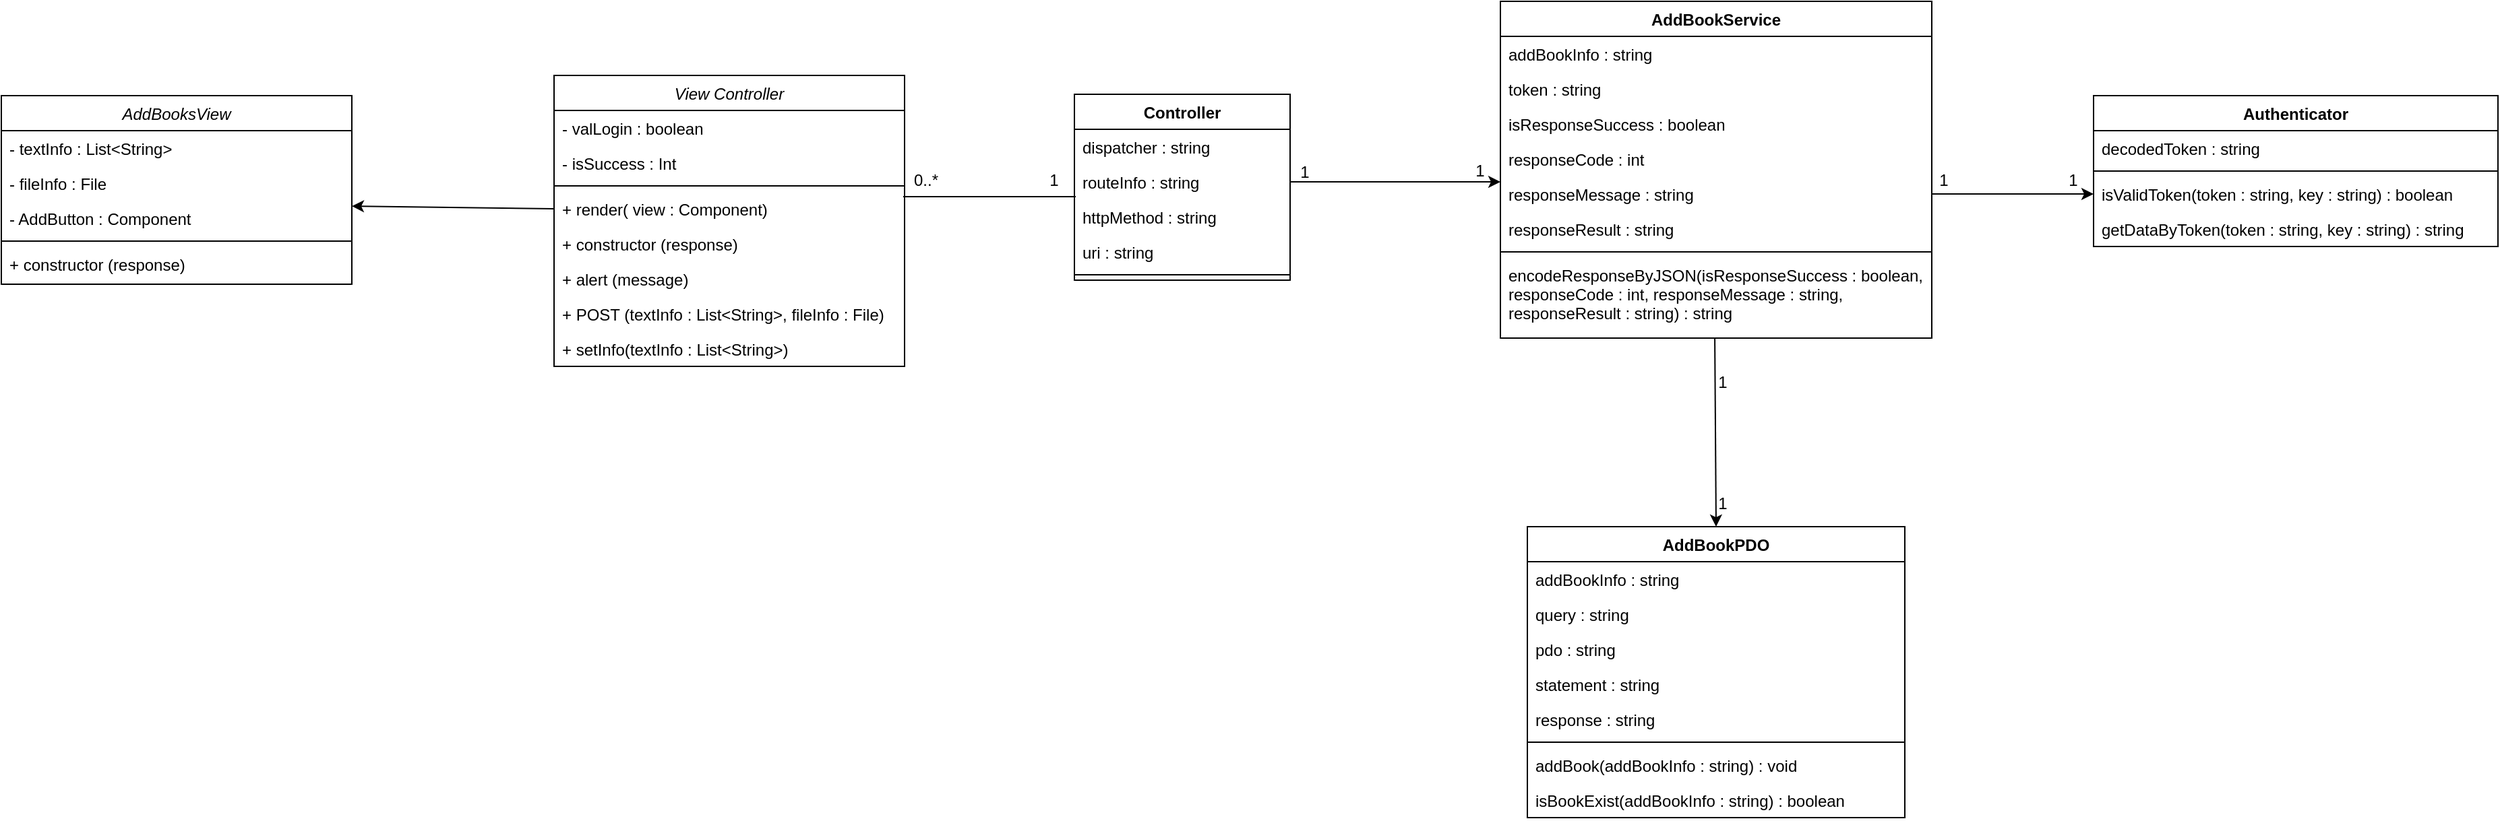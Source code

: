 <?xml version="1.0" encoding="UTF-8"?>
<mxfile version="14.6.13" type="google">
  <diagram id="C5RBs43oDa-KdzZeNtuy" name="Page-1">
    <mxGraphModel dx="1934" dy="1589" grid="1" gridSize="10" guides="1" tooltips="1" connect="1" arrows="1" fold="1" page="1" pageScale="1" pageWidth="827" pageHeight="500" math="0" shadow="0">
      <root>
        <mxCell id="WIyWlLk6GJQsqaUBKTNV-0" />
        <mxCell id="WIyWlLk6GJQsqaUBKTNV-1" parent="WIyWlLk6GJQsqaUBKTNV-0" />
        <mxCell id="zkfFHV4jXpPFQw0GAbJ--0" value="View Controller" style="swimlane;fontStyle=2;align=center;verticalAlign=top;childLayout=stackLayout;horizontal=1;startSize=26;horizontalStack=0;resizeParent=1;resizeLast=0;collapsible=1;marginBottom=0;rounded=0;shadow=0;strokeWidth=1;" parent="WIyWlLk6GJQsqaUBKTNV-1" vertex="1">
          <mxGeometry x="84" y="165" width="260" height="216" as="geometry">
            <mxRectangle x="230" y="140" width="160" height="26" as="alternateBounds" />
          </mxGeometry>
        </mxCell>
        <mxCell id="3-y-c8HeDntyfB6r68BR-5" value="- valLogin : boolean" style="text;align=left;verticalAlign=top;spacingLeft=4;spacingRight=4;overflow=hidden;rotatable=0;points=[[0,0.5],[1,0.5]];portConstraint=eastwest;rounded=0;shadow=0;html=0;" parent="zkfFHV4jXpPFQw0GAbJ--0" vertex="1">
          <mxGeometry y="26" width="260" height="26" as="geometry" />
        </mxCell>
        <mxCell id="3-y-c8HeDntyfB6r68BR-0" value="- isSuccess : Int" style="text;align=left;verticalAlign=top;spacingLeft=4;spacingRight=4;overflow=hidden;rotatable=0;points=[[0,0.5],[1,0.5]];portConstraint=eastwest;rounded=0;shadow=0;html=0;" parent="zkfFHV4jXpPFQw0GAbJ--0" vertex="1">
          <mxGeometry y="52" width="260" height="26" as="geometry" />
        </mxCell>
        <mxCell id="zkfFHV4jXpPFQw0GAbJ--4" value="" style="line;html=1;strokeWidth=1;align=left;verticalAlign=middle;spacingTop=-1;spacingLeft=3;spacingRight=3;rotatable=0;labelPosition=right;points=[];portConstraint=eastwest;" parent="zkfFHV4jXpPFQw0GAbJ--0" vertex="1">
          <mxGeometry y="78" width="260" height="8" as="geometry" />
        </mxCell>
        <mxCell id="3-y-c8HeDntyfB6r68BR-8" value="+ render( view : Component)" style="text;align=left;verticalAlign=top;spacingLeft=4;spacingRight=4;overflow=hidden;rotatable=0;points=[[0,0.5],[1,0.5]];portConstraint=eastwest;rounded=0;shadow=0;html=0;" parent="zkfFHV4jXpPFQw0GAbJ--0" vertex="1">
          <mxGeometry y="86" width="260" height="26" as="geometry" />
        </mxCell>
        <mxCell id="3-y-c8HeDntyfB6r68BR-9" value="+ constructor (response)" style="text;align=left;verticalAlign=top;spacingLeft=4;spacingRight=4;overflow=hidden;rotatable=0;points=[[0,0.5],[1,0.5]];portConstraint=eastwest;rounded=0;shadow=0;html=0;" parent="zkfFHV4jXpPFQw0GAbJ--0" vertex="1">
          <mxGeometry y="112" width="260" height="26" as="geometry" />
        </mxCell>
        <mxCell id="3-y-c8HeDntyfB6r68BR-11" value="+ alert (message)" style="text;align=left;verticalAlign=top;spacingLeft=4;spacingRight=4;overflow=hidden;rotatable=0;points=[[0,0.5],[1,0.5]];portConstraint=eastwest;rounded=0;shadow=0;html=0;" parent="zkfFHV4jXpPFQw0GAbJ--0" vertex="1">
          <mxGeometry y="138" width="260" height="26" as="geometry" />
        </mxCell>
        <mxCell id="3-y-c8HeDntyfB6r68BR-22" value="+ POST (textInfo : List&lt;String&gt;, fileInfo : File)" style="text;align=left;verticalAlign=top;spacingLeft=4;spacingRight=4;overflow=hidden;rotatable=0;points=[[0,0.5],[1,0.5]];portConstraint=eastwest;rounded=0;shadow=0;html=0;" parent="zkfFHV4jXpPFQw0GAbJ--0" vertex="1">
          <mxGeometry y="164" width="260" height="26" as="geometry" />
        </mxCell>
        <mxCell id="3-y-c8HeDntyfB6r68BR-20" value="+ setInfo(textInfo : List&lt;String&gt;)" style="text;align=left;verticalAlign=top;spacingLeft=4;spacingRight=4;overflow=hidden;rotatable=0;points=[[0,0.5],[1,0.5]];portConstraint=eastwest;rounded=0;shadow=0;html=0;" parent="zkfFHV4jXpPFQw0GAbJ--0" vertex="1">
          <mxGeometry y="190" width="260" height="26" as="geometry" />
        </mxCell>
        <mxCell id="3-y-c8HeDntyfB6r68BR-13" value="AddBooksView" style="swimlane;fontStyle=2;align=center;verticalAlign=top;childLayout=stackLayout;horizontal=1;startSize=26;horizontalStack=0;resizeParent=1;resizeLast=0;collapsible=1;marginBottom=0;rounded=0;shadow=0;strokeWidth=1;" parent="WIyWlLk6GJQsqaUBKTNV-1" vertex="1">
          <mxGeometry x="-326" y="180" width="260" height="140" as="geometry">
            <mxRectangle x="230" y="140" width="160" height="26" as="alternateBounds" />
          </mxGeometry>
        </mxCell>
        <mxCell id="3-y-c8HeDntyfB6r68BR-14" value="- textInfo : List&lt;String&gt;" style="text;align=left;verticalAlign=top;spacingLeft=4;spacingRight=4;overflow=hidden;rotatable=0;points=[[0,0.5],[1,0.5]];portConstraint=eastwest;rounded=0;shadow=0;html=0;" parent="3-y-c8HeDntyfB6r68BR-13" vertex="1">
          <mxGeometry y="26" width="260" height="26" as="geometry" />
        </mxCell>
        <mxCell id="3-y-c8HeDntyfB6r68BR-15" value="- fileInfo : File" style="text;align=left;verticalAlign=top;spacingLeft=4;spacingRight=4;overflow=hidden;rotatable=0;points=[[0,0.5],[1,0.5]];portConstraint=eastwest;rounded=0;shadow=0;html=0;" parent="3-y-c8HeDntyfB6r68BR-13" vertex="1">
          <mxGeometry y="52" width="260" height="26" as="geometry" />
        </mxCell>
        <mxCell id="3-y-c8HeDntyfB6r68BR-23" value="- AddButton : Component" style="text;align=left;verticalAlign=top;spacingLeft=4;spacingRight=4;overflow=hidden;rotatable=0;points=[[0,0.5],[1,0.5]];portConstraint=eastwest;rounded=0;shadow=0;html=0;" parent="3-y-c8HeDntyfB6r68BR-13" vertex="1">
          <mxGeometry y="78" width="260" height="26" as="geometry" />
        </mxCell>
        <mxCell id="3-y-c8HeDntyfB6r68BR-16" value="" style="line;html=1;strokeWidth=1;align=left;verticalAlign=middle;spacingTop=-1;spacingLeft=3;spacingRight=3;rotatable=0;labelPosition=right;points=[];portConstraint=eastwest;" parent="3-y-c8HeDntyfB6r68BR-13" vertex="1">
          <mxGeometry y="104" width="260" height="8" as="geometry" />
        </mxCell>
        <mxCell id="3-y-c8HeDntyfB6r68BR-18" value="+ constructor (response)" style="text;align=left;verticalAlign=top;spacingLeft=4;spacingRight=4;overflow=hidden;rotatable=0;points=[[0,0.5],[1,0.5]];portConstraint=eastwest;rounded=0;shadow=0;html=0;" parent="3-y-c8HeDntyfB6r68BR-13" vertex="1">
          <mxGeometry y="112" width="260" height="26" as="geometry" />
        </mxCell>
        <mxCell id="e-GdkaoCcMTiKfwyn-oj-2" value="" style="endArrow=classic;html=1;entryX=1;entryY=1.154;entryDx=0;entryDy=0;exitX=0;exitY=0.5;exitDx=0;exitDy=0;entryPerimeter=0;" parent="WIyWlLk6GJQsqaUBKTNV-1" source="3-y-c8HeDntyfB6r68BR-8" target="3-y-c8HeDntyfB6r68BR-15" edge="1">
          <mxGeometry width="50" height="50" relative="1" as="geometry">
            <mxPoint x="50" y="220" as="sourcePoint" />
            <mxPoint x="-30" y="230" as="targetPoint" />
          </mxGeometry>
        </mxCell>
        <mxCell id="e-GdkaoCcMTiKfwyn-oj-3" value="1" style="text;html=1;strokeColor=none;fillColor=none;align=center;verticalAlign=middle;whiteSpace=wrap;rounded=0;" parent="WIyWlLk6GJQsqaUBKTNV-1" vertex="1">
          <mxGeometry x="450" y="233" width="10" height="20" as="geometry" />
        </mxCell>
        <mxCell id="e-GdkaoCcMTiKfwyn-oj-4" value="0..*" style="text;html=1;strokeColor=none;fillColor=none;align=center;verticalAlign=middle;whiteSpace=wrap;rounded=0;" parent="WIyWlLk6GJQsqaUBKTNV-1" vertex="1">
          <mxGeometry x="350" y="233" width="20" height="20" as="geometry" />
        </mxCell>
        <mxCell id="eYpWYrJw7zVTPfhY06-q-0" value="AddBookService" style="swimlane;fontStyle=1;align=center;verticalAlign=top;childLayout=stackLayout;horizontal=1;startSize=26;horizontalStack=0;resizeParent=1;resizeParentMax=0;resizeLast=0;collapsible=1;marginBottom=0;" parent="WIyWlLk6GJQsqaUBKTNV-1" vertex="1">
          <mxGeometry x="786" y="110" width="320" height="250" as="geometry" />
        </mxCell>
        <mxCell id="eYpWYrJw7zVTPfhY06-q-1" value="addBookInfo : string" style="text;strokeColor=none;fillColor=none;align=left;verticalAlign=top;spacingLeft=4;spacingRight=4;overflow=hidden;rotatable=0;points=[[0,0.5],[1,0.5]];portConstraint=eastwest;" parent="eYpWYrJw7zVTPfhY06-q-0" vertex="1">
          <mxGeometry y="26" width="320" height="26" as="geometry" />
        </mxCell>
        <mxCell id="eYpWYrJw7zVTPfhY06-q-3" value="token : string" style="text;strokeColor=none;fillColor=none;align=left;verticalAlign=top;spacingLeft=4;spacingRight=4;overflow=hidden;rotatable=0;points=[[0,0.5],[1,0.5]];portConstraint=eastwest;" parent="eYpWYrJw7zVTPfhY06-q-0" vertex="1">
          <mxGeometry y="52" width="320" height="26" as="geometry" />
        </mxCell>
        <mxCell id="eYpWYrJw7zVTPfhY06-q-4" value="isResponseSuccess : boolean" style="text;strokeColor=none;fillColor=none;align=left;verticalAlign=top;spacingLeft=4;spacingRight=4;overflow=hidden;rotatable=0;points=[[0,0.5],[1,0.5]];portConstraint=eastwest;" parent="eYpWYrJw7zVTPfhY06-q-0" vertex="1">
          <mxGeometry y="78" width="320" height="26" as="geometry" />
        </mxCell>
        <mxCell id="eYpWYrJw7zVTPfhY06-q-5" value="responseCode : int" style="text;strokeColor=none;fillColor=none;align=left;verticalAlign=top;spacingLeft=4;spacingRight=4;overflow=hidden;rotatable=0;points=[[0,0.5],[1,0.5]];portConstraint=eastwest;" parent="eYpWYrJw7zVTPfhY06-q-0" vertex="1">
          <mxGeometry y="104" width="320" height="26" as="geometry" />
        </mxCell>
        <mxCell id="eYpWYrJw7zVTPfhY06-q-6" value="responseMessage : string" style="text;strokeColor=none;fillColor=none;align=left;verticalAlign=top;spacingLeft=4;spacingRight=4;overflow=hidden;rotatable=0;points=[[0,0.5],[1,0.5]];portConstraint=eastwest;" parent="eYpWYrJw7zVTPfhY06-q-0" vertex="1">
          <mxGeometry y="130" width="320" height="26" as="geometry" />
        </mxCell>
        <mxCell id="eYpWYrJw7zVTPfhY06-q-7" value="responseResult : string" style="text;strokeColor=none;fillColor=none;align=left;verticalAlign=top;spacingLeft=4;spacingRight=4;overflow=hidden;rotatable=0;points=[[0,0.5],[1,0.5]];portConstraint=eastwest;" parent="eYpWYrJw7zVTPfhY06-q-0" vertex="1">
          <mxGeometry y="156" width="320" height="26" as="geometry" />
        </mxCell>
        <mxCell id="eYpWYrJw7zVTPfhY06-q-8" value="" style="line;strokeWidth=1;fillColor=none;align=left;verticalAlign=middle;spacingTop=-1;spacingLeft=3;spacingRight=3;rotatable=0;labelPosition=right;points=[];portConstraint=eastwest;" parent="eYpWYrJw7zVTPfhY06-q-0" vertex="1">
          <mxGeometry y="182" width="320" height="8" as="geometry" />
        </mxCell>
        <mxCell id="eYpWYrJw7zVTPfhY06-q-9" value="encodeResponseByJSON(isResponseSuccess : boolean,&#xa;responseCode : int, responseMessage : string,&#xa;responseResult : string) : string" style="text;strokeColor=none;fillColor=none;align=left;verticalAlign=top;spacingLeft=4;spacingRight=4;overflow=hidden;rotatable=0;points=[[0,0.5],[1,0.5]];portConstraint=eastwest;" parent="eYpWYrJw7zVTPfhY06-q-0" vertex="1">
          <mxGeometry y="190" width="320" height="60" as="geometry" />
        </mxCell>
        <mxCell id="eYpWYrJw7zVTPfhY06-q-10" value="AddBookPDO" style="swimlane;fontStyle=1;align=center;verticalAlign=top;childLayout=stackLayout;horizontal=1;startSize=26;horizontalStack=0;resizeParent=1;resizeParentMax=0;resizeLast=0;collapsible=1;marginBottom=0;" parent="WIyWlLk6GJQsqaUBKTNV-1" vertex="1">
          <mxGeometry x="806" y="500" width="280" height="216" as="geometry" />
        </mxCell>
        <mxCell id="eYpWYrJw7zVTPfhY06-q-11" value="addBookInfo : string" style="text;strokeColor=none;fillColor=none;align=left;verticalAlign=top;spacingLeft=4;spacingRight=4;overflow=hidden;rotatable=0;points=[[0,0.5],[1,0.5]];portConstraint=eastwest;" parent="eYpWYrJw7zVTPfhY06-q-10" vertex="1">
          <mxGeometry y="26" width="280" height="26" as="geometry" />
        </mxCell>
        <mxCell id="eYpWYrJw7zVTPfhY06-q-13" value="query : string" style="text;strokeColor=none;fillColor=none;align=left;verticalAlign=top;spacingLeft=4;spacingRight=4;overflow=hidden;rotatable=0;points=[[0,0.5],[1,0.5]];portConstraint=eastwest;" parent="eYpWYrJw7zVTPfhY06-q-10" vertex="1">
          <mxGeometry y="52" width="280" height="26" as="geometry" />
        </mxCell>
        <mxCell id="eYpWYrJw7zVTPfhY06-q-14" value="pdo : string" style="text;strokeColor=none;fillColor=none;align=left;verticalAlign=top;spacingLeft=4;spacingRight=4;overflow=hidden;rotatable=0;points=[[0,0.5],[1,0.5]];portConstraint=eastwest;" parent="eYpWYrJw7zVTPfhY06-q-10" vertex="1">
          <mxGeometry y="78" width="280" height="26" as="geometry" />
        </mxCell>
        <mxCell id="eYpWYrJw7zVTPfhY06-q-15" value="statement : string" style="text;strokeColor=none;fillColor=none;align=left;verticalAlign=top;spacingLeft=4;spacingRight=4;overflow=hidden;rotatable=0;points=[[0,0.5],[1,0.5]];portConstraint=eastwest;" parent="eYpWYrJw7zVTPfhY06-q-10" vertex="1">
          <mxGeometry y="104" width="280" height="26" as="geometry" />
        </mxCell>
        <mxCell id="eYpWYrJw7zVTPfhY06-q-16" value="response : string" style="text;strokeColor=none;fillColor=none;align=left;verticalAlign=top;spacingLeft=4;spacingRight=4;overflow=hidden;rotatable=0;points=[[0,0.5],[1,0.5]];portConstraint=eastwest;" parent="eYpWYrJw7zVTPfhY06-q-10" vertex="1">
          <mxGeometry y="130" width="280" height="26" as="geometry" />
        </mxCell>
        <mxCell id="eYpWYrJw7zVTPfhY06-q-17" value="" style="line;strokeWidth=1;fillColor=none;align=left;verticalAlign=middle;spacingTop=-1;spacingLeft=3;spacingRight=3;rotatable=0;labelPosition=right;points=[];portConstraint=eastwest;" parent="eYpWYrJw7zVTPfhY06-q-10" vertex="1">
          <mxGeometry y="156" width="280" height="8" as="geometry" />
        </mxCell>
        <mxCell id="eYpWYrJw7zVTPfhY06-q-18" value="addBook(addBookInfo : string) : void" style="text;strokeColor=none;fillColor=none;align=left;verticalAlign=top;spacingLeft=4;spacingRight=4;overflow=hidden;rotatable=0;points=[[0,0.5],[1,0.5]];portConstraint=eastwest;" parent="eYpWYrJw7zVTPfhY06-q-10" vertex="1">
          <mxGeometry y="164" width="280" height="26" as="geometry" />
        </mxCell>
        <mxCell id="eYpWYrJw7zVTPfhY06-q-19" value="isBookExist(addBookInfo : string) : boolean" style="text;strokeColor=none;fillColor=none;align=left;verticalAlign=top;spacingLeft=4;spacingRight=4;overflow=hidden;rotatable=0;points=[[0,0.5],[1,0.5]];portConstraint=eastwest;" parent="eYpWYrJw7zVTPfhY06-q-10" vertex="1">
          <mxGeometry y="190" width="280" height="26" as="geometry" />
        </mxCell>
        <mxCell id="eYpWYrJw7zVTPfhY06-q-20" value="" style="endArrow=classic;html=1;exitX=1;exitY=0.5;exitDx=0;exitDy=0;entryX=0;entryY=0.5;entryDx=0;entryDy=0;" parent="WIyWlLk6GJQsqaUBKTNV-1" source="eYpWYrJw7zVTPfhY06-q-6" target="eYpWYrJw7zVTPfhY06-q-25" edge="1">
          <mxGeometry width="50" height="50" relative="1" as="geometry">
            <mxPoint x="1166" y="170" as="sourcePoint" />
            <mxPoint x="1286" y="170" as="targetPoint" />
          </mxGeometry>
        </mxCell>
        <mxCell id="eYpWYrJw7zVTPfhY06-q-21" value="1" style="text;html=1;strokeColor=none;fillColor=none;align=center;verticalAlign=middle;whiteSpace=wrap;rounded=0;" parent="WIyWlLk6GJQsqaUBKTNV-1" vertex="1">
          <mxGeometry x="1110" y="226" width="10" height="34" as="geometry" />
        </mxCell>
        <mxCell id="eYpWYrJw7zVTPfhY06-q-22" value="Authenticator" style="swimlane;fontStyle=1;align=center;verticalAlign=top;childLayout=stackLayout;horizontal=1;startSize=26;horizontalStack=0;resizeParent=1;resizeParentMax=0;resizeLast=0;collapsible=1;marginBottom=0;" parent="WIyWlLk6GJQsqaUBKTNV-1" vertex="1">
          <mxGeometry x="1226" y="180" width="300" height="112" as="geometry" />
        </mxCell>
        <mxCell id="eYpWYrJw7zVTPfhY06-q-23" value="decodedToken : string" style="text;strokeColor=none;fillColor=none;align=left;verticalAlign=top;spacingLeft=4;spacingRight=4;overflow=hidden;rotatable=0;points=[[0,0.5],[1,0.5]];portConstraint=eastwest;" parent="eYpWYrJw7zVTPfhY06-q-22" vertex="1">
          <mxGeometry y="26" width="300" height="26" as="geometry" />
        </mxCell>
        <mxCell id="eYpWYrJw7zVTPfhY06-q-24" value="" style="line;strokeWidth=1;fillColor=none;align=left;verticalAlign=middle;spacingTop=-1;spacingLeft=3;spacingRight=3;rotatable=0;labelPosition=right;points=[];portConstraint=eastwest;" parent="eYpWYrJw7zVTPfhY06-q-22" vertex="1">
          <mxGeometry y="52" width="300" height="8" as="geometry" />
        </mxCell>
        <mxCell id="eYpWYrJw7zVTPfhY06-q-25" value="isValidToken(token : string, key : string) : boolean" style="text;strokeColor=none;fillColor=none;align=left;verticalAlign=top;spacingLeft=4;spacingRight=4;overflow=hidden;rotatable=0;points=[[0,0.5],[1,0.5]];portConstraint=eastwest;" parent="eYpWYrJw7zVTPfhY06-q-22" vertex="1">
          <mxGeometry y="60" width="300" height="26" as="geometry" />
        </mxCell>
        <mxCell id="eYpWYrJw7zVTPfhY06-q-26" value="getDataByToken(token : string, key : string) : string" style="text;strokeColor=none;fillColor=none;align=left;verticalAlign=top;spacingLeft=4;spacingRight=4;overflow=hidden;rotatable=0;points=[[0,0.5],[1,0.5]];portConstraint=eastwest;" parent="eYpWYrJw7zVTPfhY06-q-22" vertex="1">
          <mxGeometry y="86" width="300" height="26" as="geometry" />
        </mxCell>
        <mxCell id="eYpWYrJw7zVTPfhY06-q-27" value="1" style="text;html=1;strokeColor=none;fillColor=none;align=center;verticalAlign=middle;whiteSpace=wrap;rounded=0;" parent="WIyWlLk6GJQsqaUBKTNV-1" vertex="1">
          <mxGeometry x="1206" y="233" width="10" height="20" as="geometry" />
        </mxCell>
        <mxCell id="eYpWYrJw7zVTPfhY06-q-28" value="" style="endArrow=classic;html=1;entryX=0.5;entryY=0;entryDx=0;entryDy=0;exitX=0.497;exitY=1;exitDx=0;exitDy=0;exitPerimeter=0;" parent="WIyWlLk6GJQsqaUBKTNV-1" source="eYpWYrJw7zVTPfhY06-q-9" target="eYpWYrJw7zVTPfhY06-q-10" edge="1">
          <mxGeometry width="50" height="50" relative="1" as="geometry">
            <mxPoint x="945.5" y="386" as="sourcePoint" />
            <mxPoint x="945.5" y="436" as="targetPoint" />
          </mxGeometry>
        </mxCell>
        <mxCell id="eYpWYrJw7zVTPfhY06-q-29" value="1" style="text;html=1;strokeColor=none;fillColor=none;align=center;verticalAlign=middle;whiteSpace=wrap;rounded=0;" parent="WIyWlLk6GJQsqaUBKTNV-1" vertex="1">
          <mxGeometry x="946" y="466" width="10" height="34" as="geometry" />
        </mxCell>
        <mxCell id="eYpWYrJw7zVTPfhY06-q-30" value="1" style="text;html=1;strokeColor=none;fillColor=none;align=center;verticalAlign=middle;whiteSpace=wrap;rounded=0;" parent="WIyWlLk6GJQsqaUBKTNV-1" vertex="1">
          <mxGeometry x="946" y="376" width="10" height="34" as="geometry" />
        </mxCell>
        <mxCell id="eYpWYrJw7zVTPfhY06-q-31" value="Controller" style="swimlane;fontStyle=1;align=center;verticalAlign=top;childLayout=stackLayout;horizontal=1;startSize=26;horizontalStack=0;resizeParent=1;resizeParentMax=0;resizeLast=0;collapsible=1;marginBottom=0;" parent="WIyWlLk6GJQsqaUBKTNV-1" vertex="1">
          <mxGeometry x="470" y="179" width="160" height="138" as="geometry" />
        </mxCell>
        <mxCell id="eYpWYrJw7zVTPfhY06-q-32" value="dispatcher : string" style="text;strokeColor=none;fillColor=none;align=left;verticalAlign=top;spacingLeft=4;spacingRight=4;overflow=hidden;rotatable=0;points=[[0,0.5],[1,0.5]];portConstraint=eastwest;" parent="eYpWYrJw7zVTPfhY06-q-31" vertex="1">
          <mxGeometry y="26" width="160" height="26" as="geometry" />
        </mxCell>
        <mxCell id="eYpWYrJw7zVTPfhY06-q-33" value="routeInfo : string" style="text;strokeColor=none;fillColor=none;align=left;verticalAlign=top;spacingLeft=4;spacingRight=4;overflow=hidden;rotatable=0;points=[[0,0.5],[1,0.5]];portConstraint=eastwest;" parent="eYpWYrJw7zVTPfhY06-q-31" vertex="1">
          <mxGeometry y="52" width="160" height="26" as="geometry" />
        </mxCell>
        <mxCell id="eYpWYrJw7zVTPfhY06-q-34" value="httpMethod : string" style="text;strokeColor=none;fillColor=none;align=left;verticalAlign=top;spacingLeft=4;spacingRight=4;overflow=hidden;rotatable=0;points=[[0,0.5],[1,0.5]];portConstraint=eastwest;" parent="eYpWYrJw7zVTPfhY06-q-31" vertex="1">
          <mxGeometry y="78" width="160" height="26" as="geometry" />
        </mxCell>
        <mxCell id="eYpWYrJw7zVTPfhY06-q-35" value="uri : string" style="text;strokeColor=none;fillColor=none;align=left;verticalAlign=top;spacingLeft=4;spacingRight=4;overflow=hidden;rotatable=0;points=[[0,0.5],[1,0.5]];portConstraint=eastwest;" parent="eYpWYrJw7zVTPfhY06-q-31" vertex="1">
          <mxGeometry y="104" width="160" height="26" as="geometry" />
        </mxCell>
        <mxCell id="eYpWYrJw7zVTPfhY06-q-36" value="" style="line;strokeWidth=1;fillColor=none;align=left;verticalAlign=middle;spacingTop=-1;spacingLeft=3;spacingRight=3;rotatable=0;labelPosition=right;points=[];portConstraint=eastwest;" parent="eYpWYrJw7zVTPfhY06-q-31" vertex="1">
          <mxGeometry y="130" width="160" height="8" as="geometry" />
        </mxCell>
        <mxCell id="eYpWYrJw7zVTPfhY06-q-37" value="" style="endArrow=classic;html=1;exitX=1;exitY=0.5;exitDx=0;exitDy=0;" parent="WIyWlLk6GJQsqaUBKTNV-1" source="eYpWYrJw7zVTPfhY06-q-33" edge="1">
          <mxGeometry width="50" height="50" relative="1" as="geometry">
            <mxPoint x="666" y="253" as="sourcePoint" />
            <mxPoint x="786" y="244" as="targetPoint" />
          </mxGeometry>
        </mxCell>
        <mxCell id="eYpWYrJw7zVTPfhY06-q-38" value="1" style="text;html=1;strokeColor=none;fillColor=none;align=center;verticalAlign=middle;whiteSpace=wrap;rounded=0;" parent="WIyWlLk6GJQsqaUBKTNV-1" vertex="1">
          <mxGeometry x="636" y="220" width="10" height="34" as="geometry" />
        </mxCell>
        <mxCell id="eYpWYrJw7zVTPfhY06-q-39" value="1" style="text;html=1;strokeColor=none;fillColor=none;align=center;verticalAlign=middle;whiteSpace=wrap;rounded=0;" parent="WIyWlLk6GJQsqaUBKTNV-1" vertex="1">
          <mxGeometry x="766" y="219" width="10" height="34" as="geometry" />
        </mxCell>
        <mxCell id="eYpWYrJw7zVTPfhY06-q-40" value="" style="endArrow=none;html=1;entryX=0.006;entryY=-0.077;entryDx=0;entryDy=0;entryPerimeter=0;" parent="WIyWlLk6GJQsqaUBKTNV-1" target="eYpWYrJw7zVTPfhY06-q-34" edge="1">
          <mxGeometry width="50" height="50" relative="1" as="geometry">
            <mxPoint x="343" y="255" as="sourcePoint" />
            <mxPoint x="450" y="257" as="targetPoint" />
          </mxGeometry>
        </mxCell>
      </root>
    </mxGraphModel>
  </diagram>
</mxfile>
